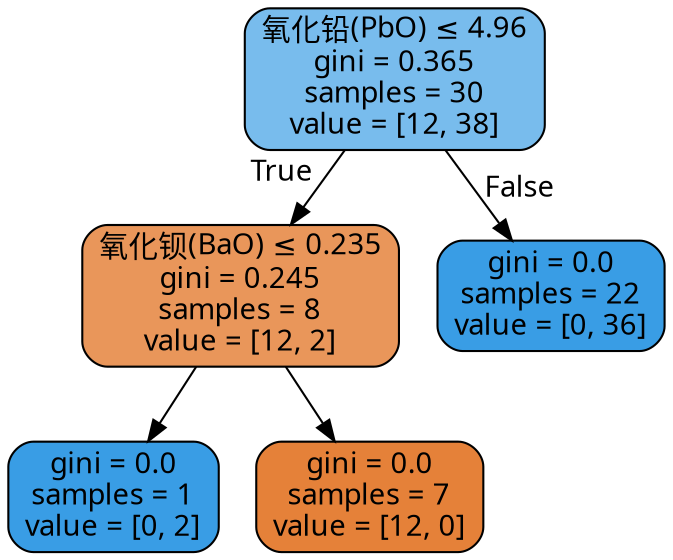 digraph Tree {
node [shape=box, style="filled, rounded", color="black", fontname="DengXian"] ;
edge [fontname="DengXian"] ;
0 [label=<氧化铅(PbO) &le; 4.96<br/>gini = 0.365<br/>samples = 30<br/>value = [12, 38]>, fillcolor="#78bced"] ;
1 [label=<氧化钡(BaO) &le; 0.235<br/>gini = 0.245<br/>samples = 8<br/>value = [12, 2]>, fillcolor="#e9965a"] ;
0 -> 1 [labeldistance=2.5, labelangle=45, headlabel="True"] ;
2 [label=<gini = 0.0<br/>samples = 1<br/>value = [0, 2]>, fillcolor="#399de5"] ;
1 -> 2 ;
3 [label=<gini = 0.0<br/>samples = 7<br/>value = [12, 0]>, fillcolor="#e58139"] ;
1 -> 3 ;
4 [label=<gini = 0.0<br/>samples = 22<br/>value = [0, 36]>, fillcolor="#399de5"] ;
0 -> 4 [labeldistance=2.5, labelangle=-45, headlabel="False"] ;
}